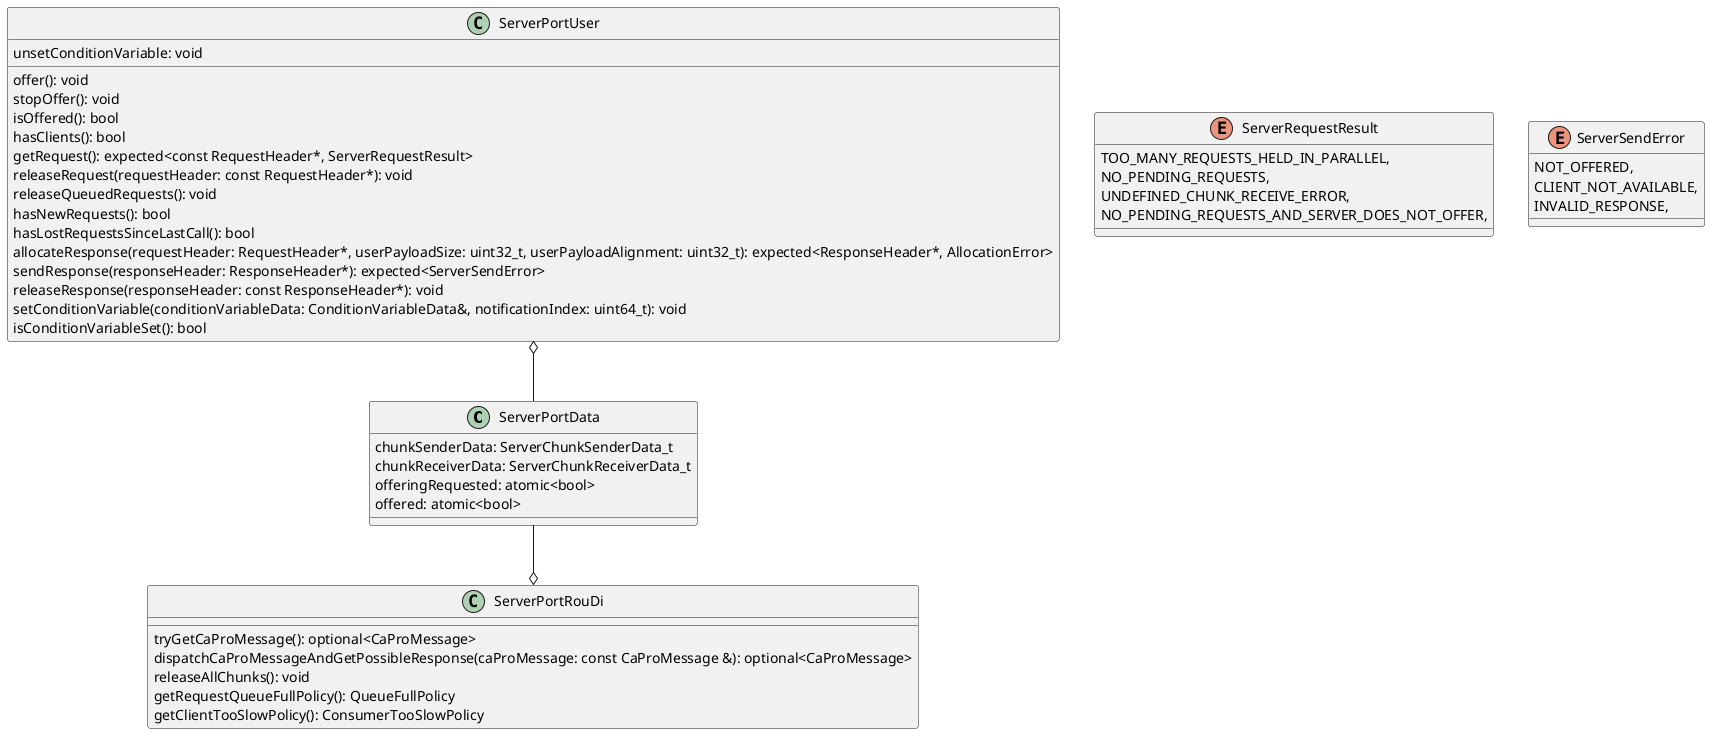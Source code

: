 @startuml

class ServerPortData {
  chunkSenderData: ServerChunkSenderData_t
  chunkReceiverData: ServerChunkReceiverData_t
  offeringRequested: atomic<bool>
  offered: atomic<bool>
}


enum ServerRequestResult {
    TOO_MANY_REQUESTS_HELD_IN_PARALLEL,
    NO_PENDING_REQUESTS,
    UNDEFINED_CHUNK_RECEIVE_ERROR,
    NO_PENDING_REQUESTS_AND_SERVER_DOES_NOT_OFFER,
}

enum ServerSendError {
    NOT_OFFERED,
    CLIENT_NOT_AVAILABLE,
    INVALID_RESPONSE,
}

class ServerPortUser {
  offer(): void
  stopOffer(): void
  isOffered(): bool
  hasClients(): bool
  getRequest(): expected<const RequestHeader*, ServerRequestResult>
  releaseRequest(requestHeader: const RequestHeader*): void
  releaseQueuedRequests(): void
  hasNewRequests(): bool
  hasLostRequestsSinceLastCall(): bool
  allocateResponse(requestHeader: RequestHeader*, userPayloadSize: uint32_t, userPayloadAlignment: uint32_t): expected<ResponseHeader*, AllocationError>
  sendResponse(responseHeader: ResponseHeader*): expected<ServerSendError>
  releaseResponse(responseHeader: const ResponseHeader*): void
  setConditionVariable(conditionVariableData: ConditionVariableData&, notificationIndex: uint64_t): void
  unsetConditionVariable: void
  isConditionVariableSet(): bool
}

class ServerPortRouDi {
  tryGetCaProMessage(): optional<CaProMessage>
  dispatchCaProMessageAndGetPossibleResponse(caProMessage: const CaProMessage &): optional<CaProMessage>
  releaseAllChunks(): void
  getRequestQueueFullPolicy(): QueueFullPolicy
  getClientTooSlowPolicy(): ConsumerTooSlowPolicy
}

ServerPortUser o-- ServerPortData
ServerPortData --o ServerPortRouDi

@enduml

